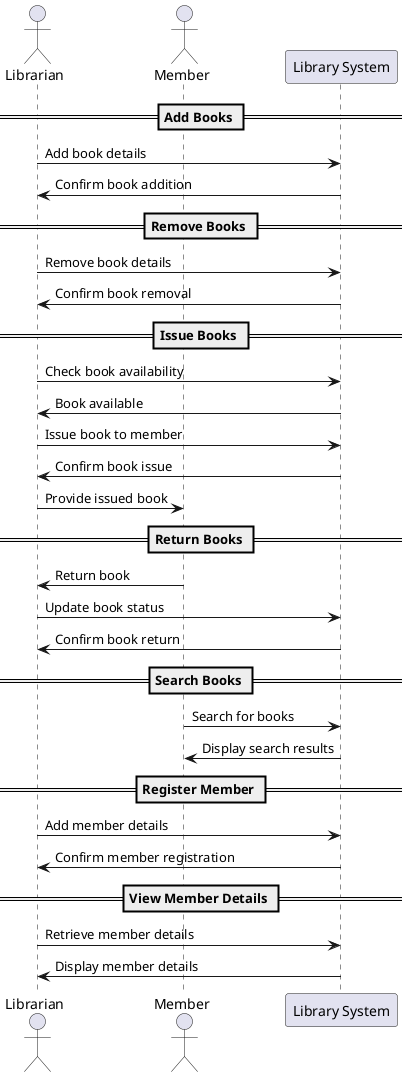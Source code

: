 @startuml LibraryManagementSystemInteraction

actor "Librarian" as librarian
actor "Member" as member

participant "Library System" as system

== Add Books ==
librarian -> system : Add book details
system -> librarian : Confirm book addition

== Remove Books ==
librarian -> system : Remove book details
system -> librarian : Confirm book removal

== Issue Books ==
librarian -> system : Check book availability
system -> librarian : Book available
librarian -> system : Issue book to member
system -> librarian : Confirm book issue
librarian -> member : Provide issued book

== Return Books ==
member -> librarian : Return book
librarian -> system : Update book status
system -> librarian : Confirm book return

== Search Books ==
member -> system : Search for books
system -> member : Display search results

== Register Member ==
librarian -> system : Add member details
system -> librarian : Confirm member registration

== View Member Details ==
librarian -> system : Retrieve member details
system -> librarian : Display member details

@enduml